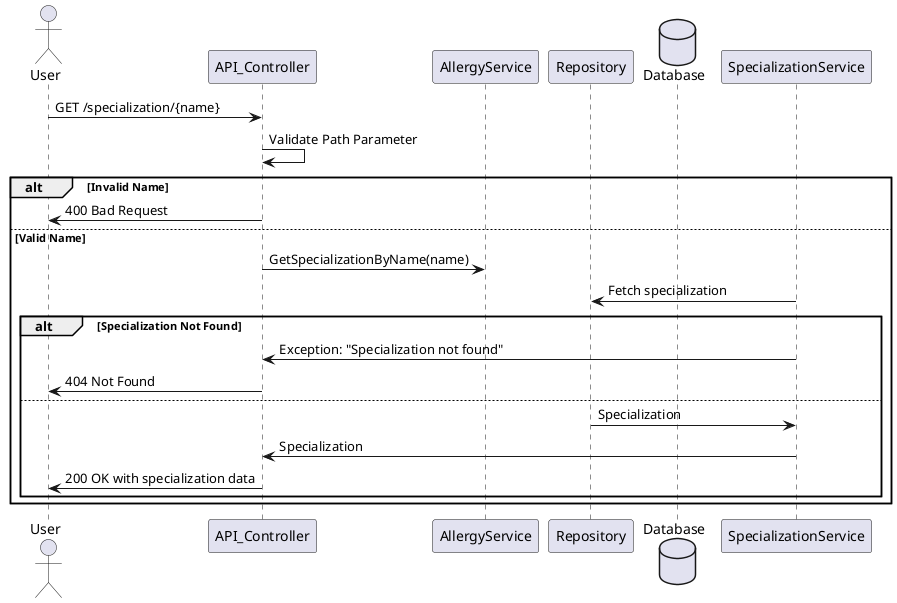 @startuml
actor User
participant API_Controller
participant AllergyService
participant Repository
database Database

User -> API_Controller: GET /specialization/{name}
API_Controller -> API_Controller: Validate Path Parameter
alt Invalid Name
    API_Controller -> User: 400 Bad Request
else Valid Name
    API_Controller -> AllergyService: GetSpecializationByName(name)
    SpecializationService -> Repository: Fetch specialization
    alt Specialization Not Found
        SpecializationService -> API_Controller: Exception: "Specialization not found"
        API_Controller -> User: 404 Not Found
    else
        Repository -> SpecializationService: Specialization
        SpecializationService -> API_Controller: Specialization
        API_Controller -> User: 200 OK with specialization data
    end
end
@enduml
